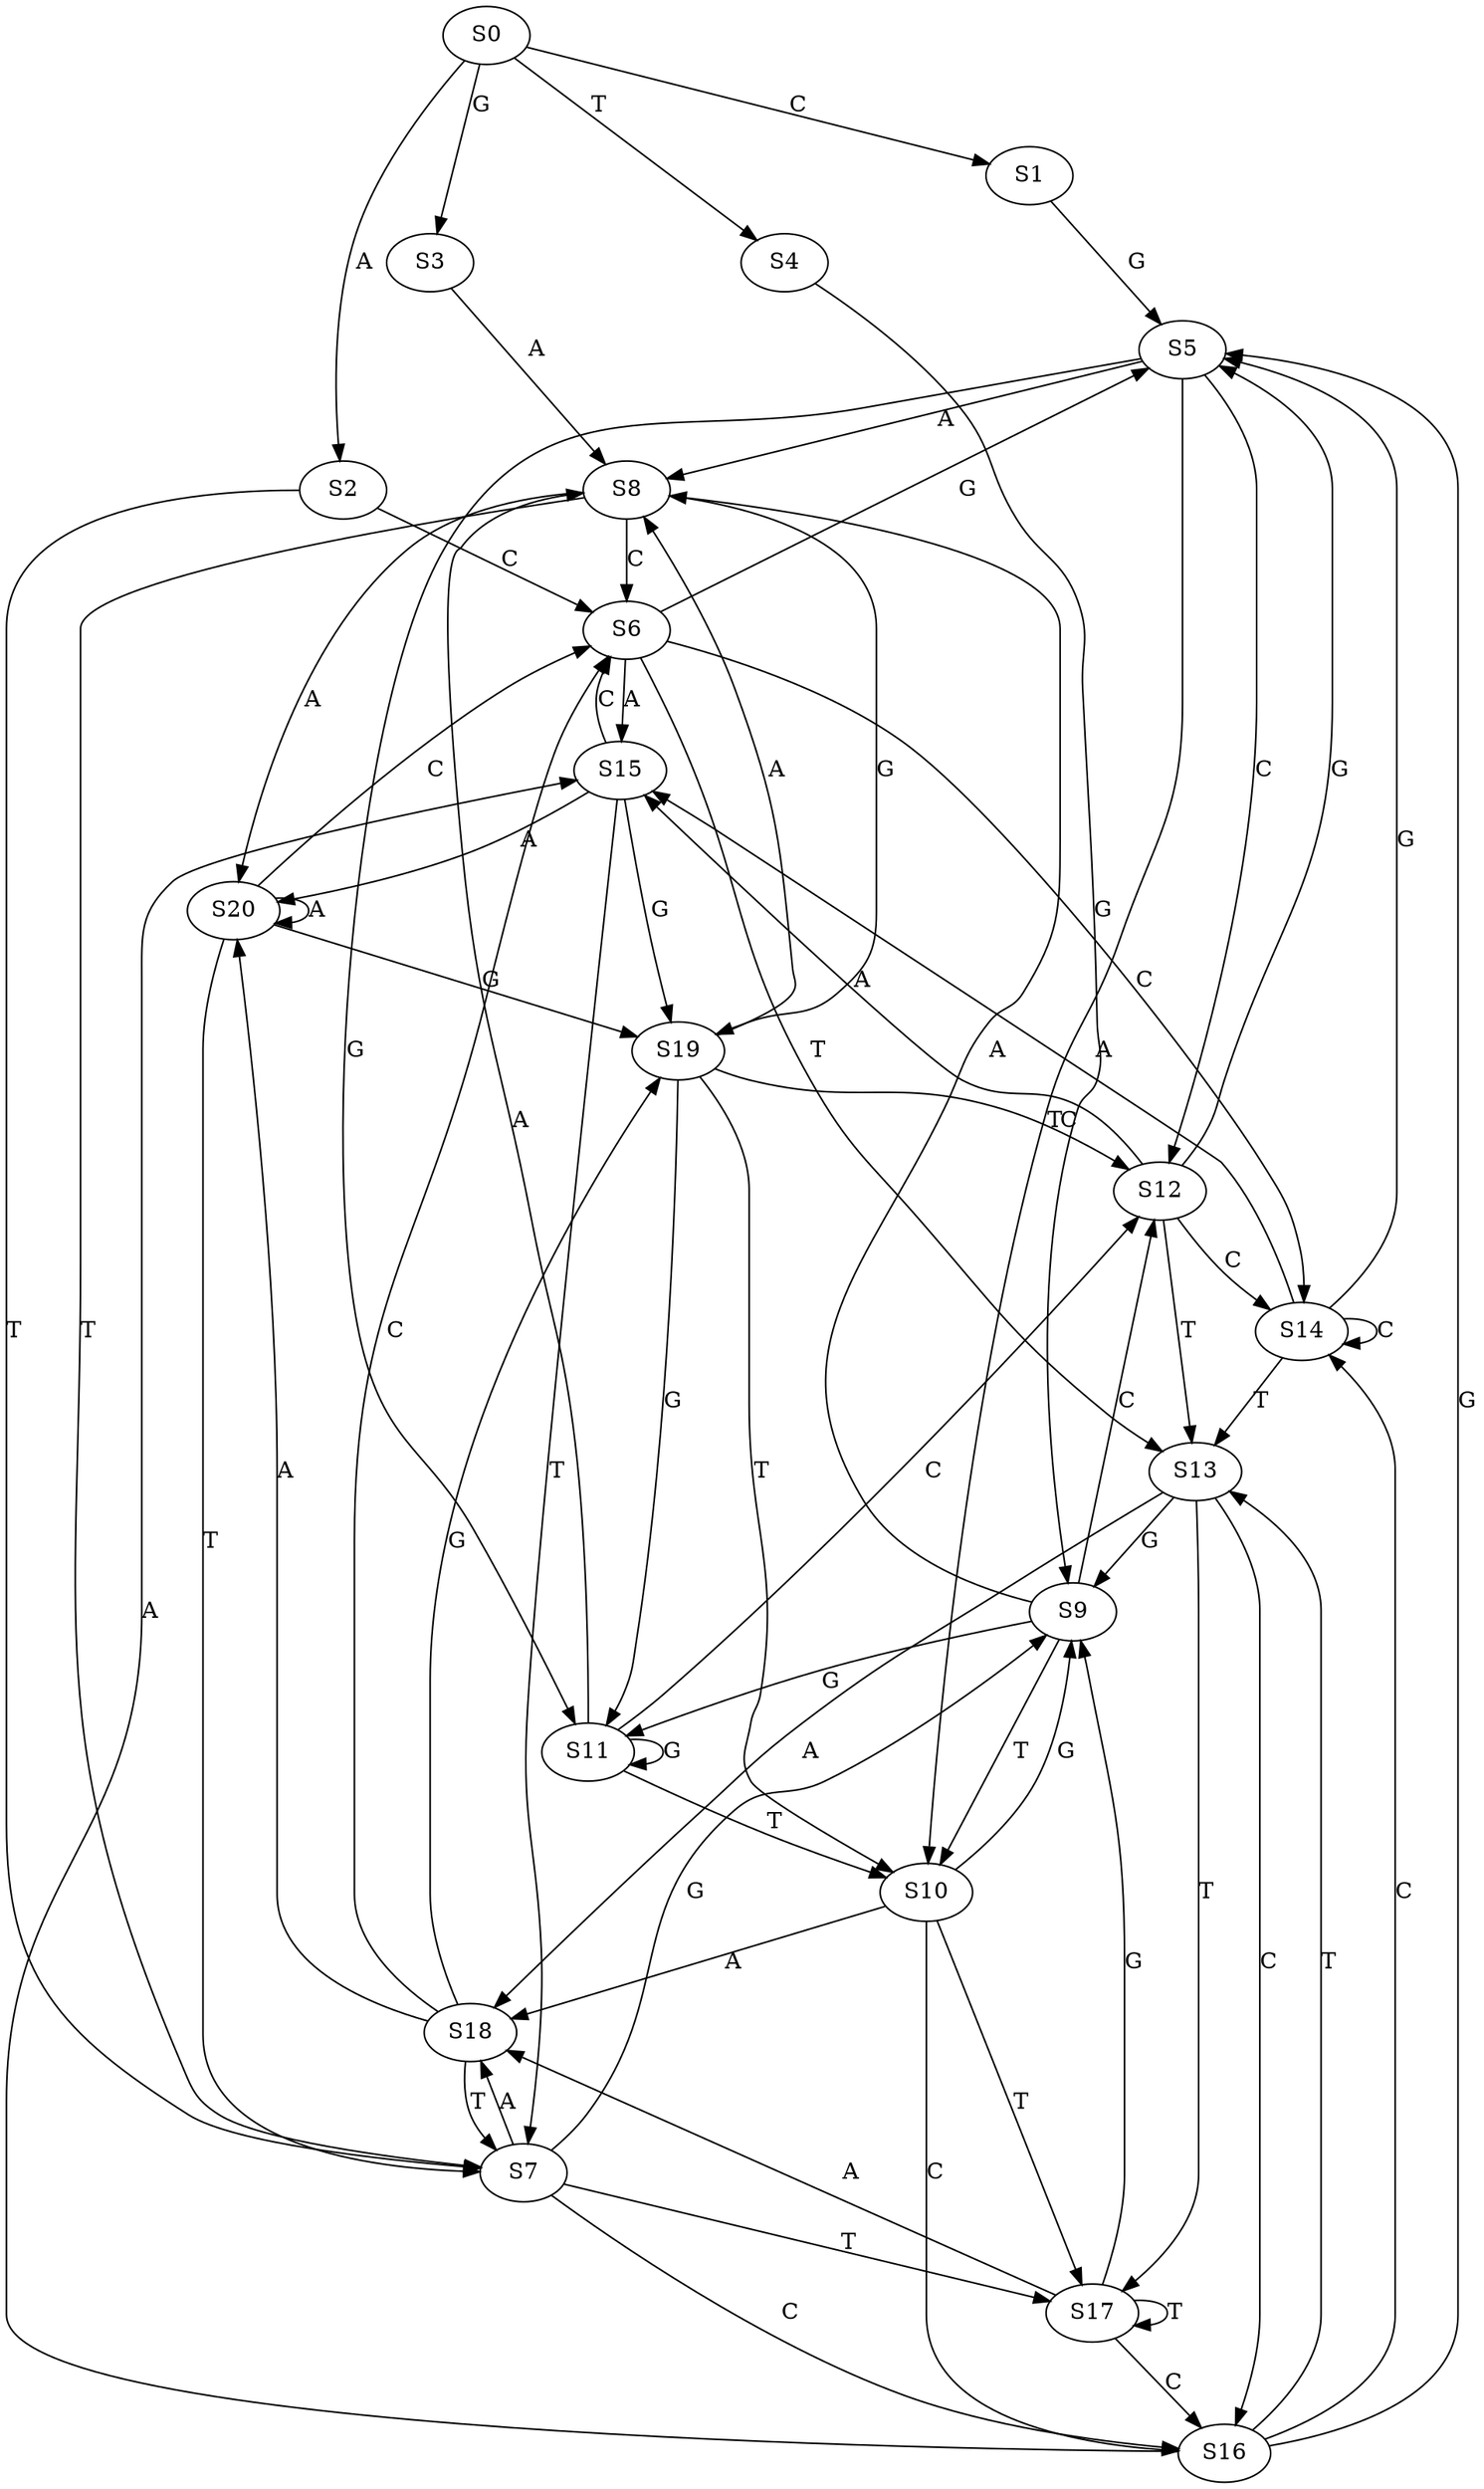 strict digraph  {
	S0 -> S1 [ label = C ];
	S0 -> S2 [ label = A ];
	S0 -> S3 [ label = G ];
	S0 -> S4 [ label = T ];
	S1 -> S5 [ label = G ];
	S2 -> S6 [ label = C ];
	S2 -> S7 [ label = T ];
	S3 -> S8 [ label = A ];
	S4 -> S9 [ label = G ];
	S5 -> S10 [ label = T ];
	S5 -> S8 [ label = A ];
	S5 -> S11 [ label = G ];
	S5 -> S12 [ label = C ];
	S6 -> S5 [ label = G ];
	S6 -> S13 [ label = T ];
	S6 -> S14 [ label = C ];
	S6 -> S15 [ label = A ];
	S7 -> S16 [ label = C ];
	S7 -> S17 [ label = T ];
	S7 -> S9 [ label = G ];
	S7 -> S18 [ label = A ];
	S8 -> S6 [ label = C ];
	S8 -> S19 [ label = G ];
	S8 -> S7 [ label = T ];
	S8 -> S20 [ label = A ];
	S9 -> S8 [ label = A ];
	S9 -> S10 [ label = T ];
	S9 -> S11 [ label = G ];
	S9 -> S12 [ label = C ];
	S10 -> S9 [ label = G ];
	S10 -> S17 [ label = T ];
	S10 -> S18 [ label = A ];
	S10 -> S16 [ label = C ];
	S11 -> S8 [ label = A ];
	S11 -> S10 [ label = T ];
	S11 -> S11 [ label = G ];
	S11 -> S12 [ label = C ];
	S12 -> S13 [ label = T ];
	S12 -> S5 [ label = G ];
	S12 -> S14 [ label = C ];
	S12 -> S15 [ label = A ];
	S13 -> S17 [ label = T ];
	S13 -> S9 [ label = G ];
	S13 -> S18 [ label = A ];
	S13 -> S16 [ label = C ];
	S14 -> S5 [ label = G ];
	S14 -> S14 [ label = C ];
	S14 -> S13 [ label = T ];
	S14 -> S15 [ label = A ];
	S15 -> S20 [ label = A ];
	S15 -> S6 [ label = C ];
	S15 -> S19 [ label = G ];
	S15 -> S7 [ label = T ];
	S16 -> S13 [ label = T ];
	S16 -> S15 [ label = A ];
	S16 -> S5 [ label = G ];
	S16 -> S14 [ label = C ];
	S17 -> S18 [ label = A ];
	S17 -> S17 [ label = T ];
	S17 -> S16 [ label = C ];
	S17 -> S9 [ label = G ];
	S18 -> S6 [ label = C ];
	S18 -> S20 [ label = A ];
	S18 -> S7 [ label = T ];
	S18 -> S19 [ label = G ];
	S19 -> S12 [ label = C ];
	S19 -> S11 [ label = G ];
	S19 -> S8 [ label = A ];
	S19 -> S10 [ label = T ];
	S20 -> S6 [ label = C ];
	S20 -> S19 [ label = G ];
	S20 -> S20 [ label = A ];
	S20 -> S7 [ label = T ];
}
